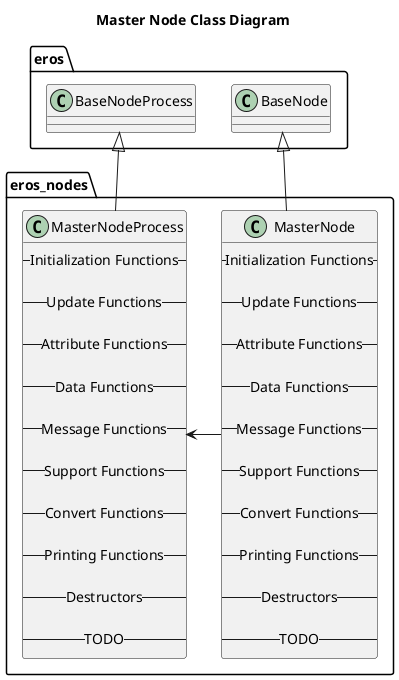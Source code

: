 @startuml
title Master Node Class Diagram
package eros {
    class BaseNode
    class BaseNodeProcess
}
namespace eros_nodes {
    class MasterNode {
        -- Initialization Functions --

        -- Update Functions --

        -- Attribute Functions --

        -- Data Functions --

        -- Message Functions --

        -- Support Functions --

        -- Convert Functions --
        
        -- Printing Functions --

        -- Destructors --

        -- TODO --
    }
    class MasterNodeProcess {
        -- Initialization Functions --

        -- Update Functions --

        -- Attribute Functions --

        -- Data Functions --

        -- Message Functions --

        -- Support Functions --

        -- Convert Functions --
        
        -- Printing Functions --

        -- Destructors --

        -- TODO --
    }

    BaseNode <|-- MasterNode
    BaseNodeProcess <|-- MasterNodeProcess
    MasterNode -> MasterNodeProcess 
}

@enduml